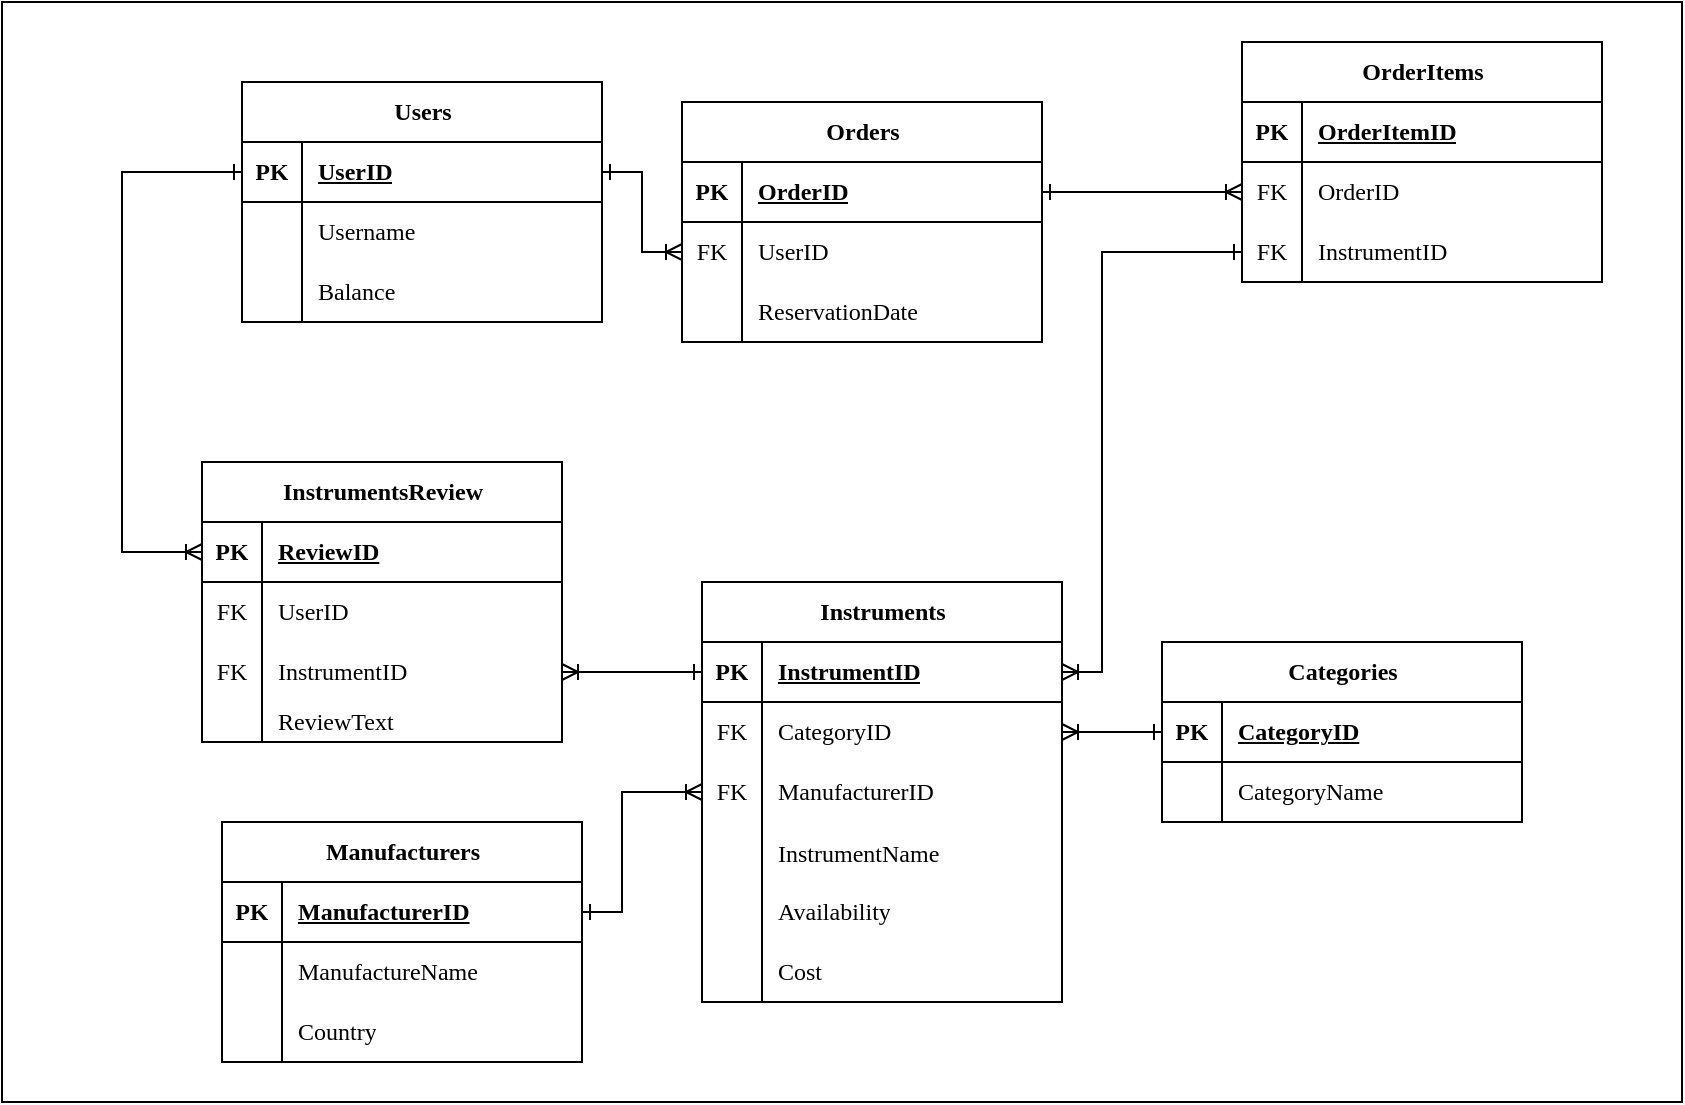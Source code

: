 <mxfile version="22.1.11" type="device">
  <diagram name="Страница — 1" id="aAhIJdW0yjVIPsO6d6AB">
    <mxGraphModel dx="2088" dy="671" grid="1" gridSize="10" guides="1" tooltips="1" connect="1" arrows="1" fold="1" page="1" pageScale="1" pageWidth="827" pageHeight="1169" math="0" shadow="0">
      <root>
        <mxCell id="0" />
        <mxCell id="1" parent="0" />
        <mxCell id="7yuKBU9Lf72KReWEukqd-169" value="" style="rounded=0;whiteSpace=wrap;html=1;fontFamily=Times New Roman;fontSize=12;fontColor=default;" vertex="1" parent="1">
          <mxGeometry x="-6" y="70" width="840" height="550" as="geometry" />
        </mxCell>
        <mxCell id="7yuKBU9Lf72KReWEukqd-12" value="InstrumentsReview" style="shape=table;startSize=30;container=1;collapsible=1;childLayout=tableLayout;fixedRows=1;rowLines=0;fontStyle=1;align=center;resizeLast=1;html=1;fontFamily=Times New Roman;" vertex="1" parent="1">
          <mxGeometry x="94" y="300" width="180" height="140" as="geometry">
            <mxRectangle x="70" y="60" width="70" height="30" as="alternateBounds" />
          </mxGeometry>
        </mxCell>
        <mxCell id="7yuKBU9Lf72KReWEukqd-13" value="" style="shape=tableRow;horizontal=0;startSize=0;swimlaneHead=0;swimlaneBody=0;fillColor=none;collapsible=0;dropTarget=0;points=[[0,0.5],[1,0.5]];portConstraint=eastwest;top=0;left=0;right=0;bottom=1;fontFamily=Times New Roman;" vertex="1" parent="7yuKBU9Lf72KReWEukqd-12">
          <mxGeometry y="30" width="180" height="30" as="geometry" />
        </mxCell>
        <mxCell id="7yuKBU9Lf72KReWEukqd-14" value="PK" style="shape=partialRectangle;connectable=0;fillColor=none;top=0;left=0;bottom=0;right=0;fontStyle=1;overflow=hidden;whiteSpace=wrap;html=1;fontFamily=Times New Roman;" vertex="1" parent="7yuKBU9Lf72KReWEukqd-13">
          <mxGeometry width="30" height="30" as="geometry">
            <mxRectangle width="30" height="30" as="alternateBounds" />
          </mxGeometry>
        </mxCell>
        <mxCell id="7yuKBU9Lf72KReWEukqd-15" value="ReviewID" style="shape=partialRectangle;connectable=0;fillColor=none;top=0;left=0;bottom=0;right=0;align=left;spacingLeft=6;fontStyle=5;overflow=hidden;whiteSpace=wrap;html=1;fontFamily=Times New Roman;" vertex="1" parent="7yuKBU9Lf72KReWEukqd-13">
          <mxGeometry x="30" width="150" height="30" as="geometry">
            <mxRectangle width="150" height="30" as="alternateBounds" />
          </mxGeometry>
        </mxCell>
        <mxCell id="7yuKBU9Lf72KReWEukqd-36" value="" style="shape=tableRow;horizontal=0;startSize=0;swimlaneHead=0;swimlaneBody=0;fillColor=none;collapsible=0;dropTarget=0;points=[[0,0.5],[1,0.5]];portConstraint=eastwest;top=0;left=0;right=0;bottom=0;fontFamily=Times New Roman;" vertex="1" parent="7yuKBU9Lf72KReWEukqd-12">
          <mxGeometry y="60" width="180" height="30" as="geometry" />
        </mxCell>
        <mxCell id="7yuKBU9Lf72KReWEukqd-37" value="FK" style="shape=partialRectangle;connectable=0;fillColor=none;top=0;left=0;bottom=0;right=0;fontStyle=0;overflow=hidden;whiteSpace=wrap;html=1;fontFamily=Times New Roman;" vertex="1" parent="7yuKBU9Lf72KReWEukqd-36">
          <mxGeometry width="30" height="30" as="geometry">
            <mxRectangle width="30" height="30" as="alternateBounds" />
          </mxGeometry>
        </mxCell>
        <mxCell id="7yuKBU9Lf72KReWEukqd-38" value="UserID" style="shape=partialRectangle;connectable=0;fillColor=none;top=0;left=0;bottom=0;right=0;align=left;spacingLeft=6;fontStyle=0;overflow=hidden;whiteSpace=wrap;html=1;fontFamily=Times New Roman;" vertex="1" parent="7yuKBU9Lf72KReWEukqd-36">
          <mxGeometry x="30" width="150" height="30" as="geometry">
            <mxRectangle width="150" height="30" as="alternateBounds" />
          </mxGeometry>
        </mxCell>
        <mxCell id="7yuKBU9Lf72KReWEukqd-42" value="" style="shape=tableRow;horizontal=0;startSize=0;swimlaneHead=0;swimlaneBody=0;fillColor=none;collapsible=0;dropTarget=0;points=[[0,0.5],[1,0.5]];portConstraint=eastwest;top=0;left=0;right=0;bottom=0;fontFamily=Times New Roman;" vertex="1" parent="7yuKBU9Lf72KReWEukqd-12">
          <mxGeometry y="90" width="180" height="30" as="geometry" />
        </mxCell>
        <mxCell id="7yuKBU9Lf72KReWEukqd-43" value="FK" style="shape=partialRectangle;connectable=0;fillColor=none;top=0;left=0;bottom=0;right=0;fontStyle=0;overflow=hidden;whiteSpace=wrap;html=1;fontFamily=Times New Roman;" vertex="1" parent="7yuKBU9Lf72KReWEukqd-42">
          <mxGeometry width="30" height="30" as="geometry">
            <mxRectangle width="30" height="30" as="alternateBounds" />
          </mxGeometry>
        </mxCell>
        <mxCell id="7yuKBU9Lf72KReWEukqd-44" value="InstrumentID" style="shape=partialRectangle;connectable=0;fillColor=none;top=0;left=0;bottom=0;right=0;align=left;spacingLeft=6;fontStyle=0;overflow=hidden;whiteSpace=wrap;html=1;fontFamily=Times New Roman;" vertex="1" parent="7yuKBU9Lf72KReWEukqd-42">
          <mxGeometry x="30" width="150" height="30" as="geometry">
            <mxRectangle width="150" height="30" as="alternateBounds" />
          </mxGeometry>
        </mxCell>
        <mxCell id="7yuKBU9Lf72KReWEukqd-16" value="" style="shape=tableRow;horizontal=0;startSize=0;swimlaneHead=0;swimlaneBody=0;fillColor=none;collapsible=0;dropTarget=0;points=[[0,0.5],[1,0.5]];portConstraint=eastwest;top=0;left=0;right=0;bottom=0;fontFamily=Times New Roman;" vertex="1" parent="7yuKBU9Lf72KReWEukqd-12">
          <mxGeometry y="120" width="180" height="20" as="geometry" />
        </mxCell>
        <mxCell id="7yuKBU9Lf72KReWEukqd-17" value="" style="shape=partialRectangle;connectable=0;fillColor=none;top=0;left=0;bottom=0;right=0;editable=1;overflow=hidden;whiteSpace=wrap;html=1;fontFamily=Times New Roman;" vertex="1" parent="7yuKBU9Lf72KReWEukqd-16">
          <mxGeometry width="30" height="20" as="geometry">
            <mxRectangle width="30" height="20" as="alternateBounds" />
          </mxGeometry>
        </mxCell>
        <mxCell id="7yuKBU9Lf72KReWEukqd-18" value="ReviewText" style="shape=partialRectangle;connectable=0;fillColor=none;top=0;left=0;bottom=0;right=0;align=left;spacingLeft=6;overflow=hidden;whiteSpace=wrap;html=1;fontFamily=Times New Roman;" vertex="1" parent="7yuKBU9Lf72KReWEukqd-16">
          <mxGeometry x="30" width="150" height="20" as="geometry">
            <mxRectangle width="150" height="20" as="alternateBounds" />
          </mxGeometry>
        </mxCell>
        <mxCell id="7yuKBU9Lf72KReWEukqd-45" value="Instruments" style="shape=table;startSize=30;container=1;collapsible=1;childLayout=tableLayout;fixedRows=1;rowLines=0;fontStyle=1;align=center;resizeLast=1;html=1;fontFamily=Times New Roman;" vertex="1" parent="1">
          <mxGeometry x="344" y="360" width="180" height="210" as="geometry" />
        </mxCell>
        <mxCell id="7yuKBU9Lf72KReWEukqd-46" value="" style="shape=tableRow;horizontal=0;startSize=0;swimlaneHead=0;swimlaneBody=0;fillColor=none;collapsible=0;dropTarget=0;points=[[0,0.5],[1,0.5]];portConstraint=eastwest;top=0;left=0;right=0;bottom=1;fontFamily=Times New Roman;" vertex="1" parent="7yuKBU9Lf72KReWEukqd-45">
          <mxGeometry y="30" width="180" height="30" as="geometry" />
        </mxCell>
        <mxCell id="7yuKBU9Lf72KReWEukqd-47" value="PK" style="shape=partialRectangle;connectable=0;fillColor=none;top=0;left=0;bottom=0;right=0;fontStyle=1;overflow=hidden;whiteSpace=wrap;html=1;fontFamily=Times New Roman;" vertex="1" parent="7yuKBU9Lf72KReWEukqd-46">
          <mxGeometry width="30" height="30" as="geometry">
            <mxRectangle width="30" height="30" as="alternateBounds" />
          </mxGeometry>
        </mxCell>
        <mxCell id="7yuKBU9Lf72KReWEukqd-48" value="InstrumentID" style="shape=partialRectangle;connectable=0;fillColor=none;top=0;left=0;bottom=0;right=0;align=left;spacingLeft=6;fontStyle=5;overflow=hidden;whiteSpace=wrap;html=1;fontFamily=Times New Roman;" vertex="1" parent="7yuKBU9Lf72KReWEukqd-46">
          <mxGeometry x="30" width="150" height="30" as="geometry">
            <mxRectangle width="150" height="30" as="alternateBounds" />
          </mxGeometry>
        </mxCell>
        <mxCell id="7yuKBU9Lf72KReWEukqd-58" value="" style="shape=tableRow;horizontal=0;startSize=0;swimlaneHead=0;swimlaneBody=0;fillColor=none;collapsible=0;dropTarget=0;points=[[0,0.5],[1,0.5]];portConstraint=eastwest;top=0;left=0;right=0;bottom=0;fontFamily=Times New Roman;" vertex="1" parent="7yuKBU9Lf72KReWEukqd-45">
          <mxGeometry y="60" width="180" height="30" as="geometry" />
        </mxCell>
        <mxCell id="7yuKBU9Lf72KReWEukqd-59" value="FK" style="shape=partialRectangle;connectable=0;fillColor=none;top=0;left=0;bottom=0;right=0;fontStyle=0;overflow=hidden;whiteSpace=wrap;html=1;fontFamily=Times New Roman;" vertex="1" parent="7yuKBU9Lf72KReWEukqd-58">
          <mxGeometry width="30" height="30" as="geometry">
            <mxRectangle width="30" height="30" as="alternateBounds" />
          </mxGeometry>
        </mxCell>
        <mxCell id="7yuKBU9Lf72KReWEukqd-60" value="CategoryID" style="shape=partialRectangle;connectable=0;fillColor=none;top=0;left=0;bottom=0;right=0;align=left;spacingLeft=6;fontStyle=0;overflow=hidden;whiteSpace=wrap;html=1;fontFamily=Times New Roman;" vertex="1" parent="7yuKBU9Lf72KReWEukqd-58">
          <mxGeometry x="30" width="150" height="30" as="geometry">
            <mxRectangle width="150" height="30" as="alternateBounds" />
          </mxGeometry>
        </mxCell>
        <mxCell id="7yuKBU9Lf72KReWEukqd-61" value="" style="shape=tableRow;horizontal=0;startSize=0;swimlaneHead=0;swimlaneBody=0;fillColor=none;collapsible=0;dropTarget=0;points=[[0,0.5],[1,0.5]];portConstraint=eastwest;top=0;left=0;right=0;bottom=0;fontFamily=Times New Roman;" vertex="1" parent="7yuKBU9Lf72KReWEukqd-45">
          <mxGeometry y="90" width="180" height="30" as="geometry" />
        </mxCell>
        <mxCell id="7yuKBU9Lf72KReWEukqd-62" value="FK" style="shape=partialRectangle;connectable=0;fillColor=none;top=0;left=0;bottom=0;right=0;fontStyle=0;overflow=hidden;whiteSpace=wrap;html=1;fontFamily=Times New Roman;" vertex="1" parent="7yuKBU9Lf72KReWEukqd-61">
          <mxGeometry width="30" height="30" as="geometry">
            <mxRectangle width="30" height="30" as="alternateBounds" />
          </mxGeometry>
        </mxCell>
        <mxCell id="7yuKBU9Lf72KReWEukqd-63" value="ManufacturerID" style="shape=partialRectangle;connectable=0;fillColor=none;top=0;left=0;bottom=0;right=0;align=left;spacingLeft=6;fontStyle=0;overflow=hidden;whiteSpace=wrap;html=1;fontFamily=Times New Roman;" vertex="1" parent="7yuKBU9Lf72KReWEukqd-61">
          <mxGeometry x="30" width="150" height="30" as="geometry">
            <mxRectangle width="150" height="30" as="alternateBounds" />
          </mxGeometry>
        </mxCell>
        <mxCell id="7yuKBU9Lf72KReWEukqd-64" value="" style="shape=tableRow;horizontal=0;startSize=0;swimlaneHead=0;swimlaneBody=0;fillColor=none;collapsible=0;dropTarget=0;points=[[0,0.5],[1,0.5]];portConstraint=eastwest;top=0;left=0;right=0;bottom=0;fontFamily=Times New Roman;" vertex="1" parent="7yuKBU9Lf72KReWEukqd-45">
          <mxGeometry y="120" width="180" height="30" as="geometry" />
        </mxCell>
        <mxCell id="7yuKBU9Lf72KReWEukqd-65" value="" style="shape=partialRectangle;connectable=0;fillColor=none;top=0;left=0;bottom=0;right=0;editable=1;overflow=hidden;fontFamily=Times New Roman;" vertex="1" parent="7yuKBU9Lf72KReWEukqd-64">
          <mxGeometry width="30" height="30" as="geometry">
            <mxRectangle width="30" height="30" as="alternateBounds" />
          </mxGeometry>
        </mxCell>
        <mxCell id="7yuKBU9Lf72KReWEukqd-66" value="InstrumentName" style="shape=partialRectangle;connectable=0;fillColor=none;top=0;left=0;bottom=0;right=0;align=left;spacingLeft=6;overflow=hidden;fontFamily=Times New Roman;" vertex="1" parent="7yuKBU9Lf72KReWEukqd-64">
          <mxGeometry x="30" width="150" height="30" as="geometry">
            <mxRectangle width="150" height="30" as="alternateBounds" />
          </mxGeometry>
        </mxCell>
        <mxCell id="7yuKBU9Lf72KReWEukqd-49" value="" style="shape=tableRow;horizontal=0;startSize=0;swimlaneHead=0;swimlaneBody=0;fillColor=none;collapsible=0;dropTarget=0;points=[[0,0.5],[1,0.5]];portConstraint=eastwest;top=0;left=0;right=0;bottom=0;fontFamily=Times New Roman;" vertex="1" parent="7yuKBU9Lf72KReWEukqd-45">
          <mxGeometry y="150" width="180" height="30" as="geometry" />
        </mxCell>
        <mxCell id="7yuKBU9Lf72KReWEukqd-50" value="" style="shape=partialRectangle;connectable=0;fillColor=none;top=0;left=0;bottom=0;right=0;editable=1;overflow=hidden;whiteSpace=wrap;html=1;fontFamily=Times New Roman;" vertex="1" parent="7yuKBU9Lf72KReWEukqd-49">
          <mxGeometry width="30" height="30" as="geometry">
            <mxRectangle width="30" height="30" as="alternateBounds" />
          </mxGeometry>
        </mxCell>
        <mxCell id="7yuKBU9Lf72KReWEukqd-51" value="Availability" style="shape=partialRectangle;connectable=0;fillColor=none;top=0;left=0;bottom=0;right=0;align=left;spacingLeft=6;overflow=hidden;whiteSpace=wrap;html=1;fontFamily=Times New Roman;" vertex="1" parent="7yuKBU9Lf72KReWEukqd-49">
          <mxGeometry x="30" width="150" height="30" as="geometry">
            <mxRectangle width="150" height="30" as="alternateBounds" />
          </mxGeometry>
        </mxCell>
        <mxCell id="7yuKBU9Lf72KReWEukqd-52" value="" style="shape=tableRow;horizontal=0;startSize=0;swimlaneHead=0;swimlaneBody=0;fillColor=none;collapsible=0;dropTarget=0;points=[[0,0.5],[1,0.5]];portConstraint=eastwest;top=0;left=0;right=0;bottom=0;fontFamily=Times New Roman;" vertex="1" parent="7yuKBU9Lf72KReWEukqd-45">
          <mxGeometry y="180" width="180" height="30" as="geometry" />
        </mxCell>
        <mxCell id="7yuKBU9Lf72KReWEukqd-53" value="" style="shape=partialRectangle;connectable=0;fillColor=none;top=0;left=0;bottom=0;right=0;editable=1;overflow=hidden;whiteSpace=wrap;html=1;fontFamily=Times New Roman;" vertex="1" parent="7yuKBU9Lf72KReWEukqd-52">
          <mxGeometry width="30" height="30" as="geometry">
            <mxRectangle width="30" height="30" as="alternateBounds" />
          </mxGeometry>
        </mxCell>
        <mxCell id="7yuKBU9Lf72KReWEukqd-54" value="Cost" style="shape=partialRectangle;connectable=0;fillColor=none;top=0;left=0;bottom=0;right=0;align=left;spacingLeft=6;overflow=hidden;whiteSpace=wrap;html=1;fontFamily=Times New Roman;" vertex="1" parent="7yuKBU9Lf72KReWEukqd-52">
          <mxGeometry x="30" width="150" height="30" as="geometry">
            <mxRectangle width="150" height="30" as="alternateBounds" />
          </mxGeometry>
        </mxCell>
        <mxCell id="7yuKBU9Lf72KReWEukqd-67" value="Manufacturers" style="shape=table;startSize=30;container=1;collapsible=1;childLayout=tableLayout;fixedRows=1;rowLines=0;fontStyle=1;align=center;resizeLast=1;html=1;fontFamily=Times New Roman;" vertex="1" parent="1">
          <mxGeometry x="104" y="480" width="180" height="120" as="geometry" />
        </mxCell>
        <mxCell id="7yuKBU9Lf72KReWEukqd-68" value="" style="shape=tableRow;horizontal=0;startSize=0;swimlaneHead=0;swimlaneBody=0;fillColor=none;collapsible=0;dropTarget=0;points=[[0,0.5],[1,0.5]];portConstraint=eastwest;top=0;left=0;right=0;bottom=1;fontFamily=Times New Roman;" vertex="1" parent="7yuKBU9Lf72KReWEukqd-67">
          <mxGeometry y="30" width="180" height="30" as="geometry" />
        </mxCell>
        <mxCell id="7yuKBU9Lf72KReWEukqd-69" value="PK" style="shape=partialRectangle;connectable=0;fillColor=none;top=0;left=0;bottom=0;right=0;fontStyle=1;overflow=hidden;whiteSpace=wrap;html=1;fontFamily=Times New Roman;" vertex="1" parent="7yuKBU9Lf72KReWEukqd-68">
          <mxGeometry width="30" height="30" as="geometry">
            <mxRectangle width="30" height="30" as="alternateBounds" />
          </mxGeometry>
        </mxCell>
        <mxCell id="7yuKBU9Lf72KReWEukqd-70" value="ManufacturerID" style="shape=partialRectangle;connectable=0;fillColor=none;top=0;left=0;bottom=0;right=0;align=left;spacingLeft=6;fontStyle=5;overflow=hidden;whiteSpace=wrap;html=1;fontFamily=Times New Roman;" vertex="1" parent="7yuKBU9Lf72KReWEukqd-68">
          <mxGeometry x="30" width="150" height="30" as="geometry">
            <mxRectangle width="150" height="30" as="alternateBounds" />
          </mxGeometry>
        </mxCell>
        <mxCell id="7yuKBU9Lf72KReWEukqd-71" value="" style="shape=tableRow;horizontal=0;startSize=0;swimlaneHead=0;swimlaneBody=0;fillColor=none;collapsible=0;dropTarget=0;points=[[0,0.5],[1,0.5]];portConstraint=eastwest;top=0;left=0;right=0;bottom=0;fontFamily=Times New Roman;" vertex="1" parent="7yuKBU9Lf72KReWEukqd-67">
          <mxGeometry y="60" width="180" height="30" as="geometry" />
        </mxCell>
        <mxCell id="7yuKBU9Lf72KReWEukqd-72" value="" style="shape=partialRectangle;connectable=0;fillColor=none;top=0;left=0;bottom=0;right=0;editable=1;overflow=hidden;whiteSpace=wrap;html=1;fontFamily=Times New Roman;" vertex="1" parent="7yuKBU9Lf72KReWEukqd-71">
          <mxGeometry width="30" height="30" as="geometry">
            <mxRectangle width="30" height="30" as="alternateBounds" />
          </mxGeometry>
        </mxCell>
        <mxCell id="7yuKBU9Lf72KReWEukqd-73" value="ManufactureName" style="shape=partialRectangle;connectable=0;fillColor=none;top=0;left=0;bottom=0;right=0;align=left;spacingLeft=6;overflow=hidden;whiteSpace=wrap;html=1;fontFamily=Times New Roman;" vertex="1" parent="7yuKBU9Lf72KReWEukqd-71">
          <mxGeometry x="30" width="150" height="30" as="geometry">
            <mxRectangle width="150" height="30" as="alternateBounds" />
          </mxGeometry>
        </mxCell>
        <mxCell id="7yuKBU9Lf72KReWEukqd-74" value="" style="shape=tableRow;horizontal=0;startSize=0;swimlaneHead=0;swimlaneBody=0;fillColor=none;collapsible=0;dropTarget=0;points=[[0,0.5],[1,0.5]];portConstraint=eastwest;top=0;left=0;right=0;bottom=0;fontFamily=Times New Roman;" vertex="1" parent="7yuKBU9Lf72KReWEukqd-67">
          <mxGeometry y="90" width="180" height="30" as="geometry" />
        </mxCell>
        <mxCell id="7yuKBU9Lf72KReWEukqd-75" value="" style="shape=partialRectangle;connectable=0;fillColor=none;top=0;left=0;bottom=0;right=0;editable=1;overflow=hidden;whiteSpace=wrap;html=1;fontFamily=Times New Roman;" vertex="1" parent="7yuKBU9Lf72KReWEukqd-74">
          <mxGeometry width="30" height="30" as="geometry">
            <mxRectangle width="30" height="30" as="alternateBounds" />
          </mxGeometry>
        </mxCell>
        <mxCell id="7yuKBU9Lf72KReWEukqd-76" value="Country" style="shape=partialRectangle;connectable=0;fillColor=none;top=0;left=0;bottom=0;right=0;align=left;spacingLeft=6;overflow=hidden;whiteSpace=wrap;html=1;fontFamily=Times New Roman;" vertex="1" parent="7yuKBU9Lf72KReWEukqd-74">
          <mxGeometry x="30" width="150" height="30" as="geometry">
            <mxRectangle width="150" height="30" as="alternateBounds" />
          </mxGeometry>
        </mxCell>
        <mxCell id="7yuKBU9Lf72KReWEukqd-93" value="Categories" style="shape=table;startSize=30;container=1;collapsible=1;childLayout=tableLayout;fixedRows=1;rowLines=0;fontStyle=1;align=center;resizeLast=1;html=1;fontFamily=Times New Roman;" vertex="1" parent="1">
          <mxGeometry x="574" y="390" width="180" height="90" as="geometry" />
        </mxCell>
        <mxCell id="7yuKBU9Lf72KReWEukqd-94" value="" style="shape=tableRow;horizontal=0;startSize=0;swimlaneHead=0;swimlaneBody=0;fillColor=none;collapsible=0;dropTarget=0;points=[[0,0.5],[1,0.5]];portConstraint=eastwest;top=0;left=0;right=0;bottom=1;fontFamily=Times New Roman;" vertex="1" parent="7yuKBU9Lf72KReWEukqd-93">
          <mxGeometry y="30" width="180" height="30" as="geometry" />
        </mxCell>
        <mxCell id="7yuKBU9Lf72KReWEukqd-95" value="PK" style="shape=partialRectangle;connectable=0;fillColor=none;top=0;left=0;bottom=0;right=0;fontStyle=1;overflow=hidden;whiteSpace=wrap;html=1;fontFamily=Times New Roman;" vertex="1" parent="7yuKBU9Lf72KReWEukqd-94">
          <mxGeometry width="30" height="30" as="geometry">
            <mxRectangle width="30" height="30" as="alternateBounds" />
          </mxGeometry>
        </mxCell>
        <mxCell id="7yuKBU9Lf72KReWEukqd-96" value="CategoryID" style="shape=partialRectangle;connectable=0;fillColor=none;top=0;left=0;bottom=0;right=0;align=left;spacingLeft=6;fontStyle=5;overflow=hidden;whiteSpace=wrap;html=1;fontFamily=Times New Roman;" vertex="1" parent="7yuKBU9Lf72KReWEukqd-94">
          <mxGeometry x="30" width="150" height="30" as="geometry">
            <mxRectangle width="150" height="30" as="alternateBounds" />
          </mxGeometry>
        </mxCell>
        <mxCell id="7yuKBU9Lf72KReWEukqd-97" value="" style="shape=tableRow;horizontal=0;startSize=0;swimlaneHead=0;swimlaneBody=0;fillColor=none;collapsible=0;dropTarget=0;points=[[0,0.5],[1,0.5]];portConstraint=eastwest;top=0;left=0;right=0;bottom=0;fontFamily=Times New Roman;" vertex="1" parent="7yuKBU9Lf72KReWEukqd-93">
          <mxGeometry y="60" width="180" height="30" as="geometry" />
        </mxCell>
        <mxCell id="7yuKBU9Lf72KReWEukqd-98" value="" style="shape=partialRectangle;connectable=0;fillColor=none;top=0;left=0;bottom=0;right=0;editable=1;overflow=hidden;whiteSpace=wrap;html=1;fontFamily=Times New Roman;" vertex="1" parent="7yuKBU9Lf72KReWEukqd-97">
          <mxGeometry width="30" height="30" as="geometry">
            <mxRectangle width="30" height="30" as="alternateBounds" />
          </mxGeometry>
        </mxCell>
        <mxCell id="7yuKBU9Lf72KReWEukqd-99" value="CategoryName" style="shape=partialRectangle;connectable=0;fillColor=none;top=0;left=0;bottom=0;right=0;align=left;spacingLeft=6;overflow=hidden;whiteSpace=wrap;html=1;fontFamily=Times New Roman;" vertex="1" parent="7yuKBU9Lf72KReWEukqd-97">
          <mxGeometry x="30" width="150" height="30" as="geometry">
            <mxRectangle width="150" height="30" as="alternateBounds" />
          </mxGeometry>
        </mxCell>
        <mxCell id="7yuKBU9Lf72KReWEukqd-108" value="Users" style="shape=table;startSize=30;container=1;collapsible=1;childLayout=tableLayout;fixedRows=1;rowLines=0;fontStyle=1;align=center;resizeLast=1;html=1;fontFamily=Times New Roman;" vertex="1" parent="1">
          <mxGeometry x="114" y="110" width="180" height="120" as="geometry" />
        </mxCell>
        <mxCell id="7yuKBU9Lf72KReWEukqd-109" value="" style="shape=tableRow;horizontal=0;startSize=0;swimlaneHead=0;swimlaneBody=0;fillColor=none;collapsible=0;dropTarget=0;points=[[0,0.5],[1,0.5]];portConstraint=eastwest;top=0;left=0;right=0;bottom=1;fontFamily=Times New Roman;" vertex="1" parent="7yuKBU9Lf72KReWEukqd-108">
          <mxGeometry y="30" width="180" height="30" as="geometry" />
        </mxCell>
        <mxCell id="7yuKBU9Lf72KReWEukqd-110" value="PK" style="shape=partialRectangle;connectable=0;fillColor=none;top=0;left=0;bottom=0;right=0;fontStyle=1;overflow=hidden;whiteSpace=wrap;html=1;fontFamily=Times New Roman;" vertex="1" parent="7yuKBU9Lf72KReWEukqd-109">
          <mxGeometry width="30" height="30" as="geometry">
            <mxRectangle width="30" height="30" as="alternateBounds" />
          </mxGeometry>
        </mxCell>
        <mxCell id="7yuKBU9Lf72KReWEukqd-111" value="UserID" style="shape=partialRectangle;connectable=0;fillColor=none;top=0;left=0;bottom=0;right=0;align=left;spacingLeft=6;fontStyle=5;overflow=hidden;whiteSpace=wrap;html=1;fontFamily=Times New Roman;" vertex="1" parent="7yuKBU9Lf72KReWEukqd-109">
          <mxGeometry x="30" width="150" height="30" as="geometry">
            <mxRectangle width="150" height="30" as="alternateBounds" />
          </mxGeometry>
        </mxCell>
        <mxCell id="7yuKBU9Lf72KReWEukqd-112" value="" style="shape=tableRow;horizontal=0;startSize=0;swimlaneHead=0;swimlaneBody=0;fillColor=none;collapsible=0;dropTarget=0;points=[[0,0.5],[1,0.5]];portConstraint=eastwest;top=0;left=0;right=0;bottom=0;fontFamily=Times New Roman;" vertex="1" parent="7yuKBU9Lf72KReWEukqd-108">
          <mxGeometry y="60" width="180" height="30" as="geometry" />
        </mxCell>
        <mxCell id="7yuKBU9Lf72KReWEukqd-113" value="" style="shape=partialRectangle;connectable=0;fillColor=none;top=0;left=0;bottom=0;right=0;editable=1;overflow=hidden;whiteSpace=wrap;html=1;fontFamily=Times New Roman;" vertex="1" parent="7yuKBU9Lf72KReWEukqd-112">
          <mxGeometry width="30" height="30" as="geometry">
            <mxRectangle width="30" height="30" as="alternateBounds" />
          </mxGeometry>
        </mxCell>
        <mxCell id="7yuKBU9Lf72KReWEukqd-114" value="Username" style="shape=partialRectangle;connectable=0;fillColor=none;top=0;left=0;bottom=0;right=0;align=left;spacingLeft=6;overflow=hidden;whiteSpace=wrap;html=1;fontFamily=Times New Roman;" vertex="1" parent="7yuKBU9Lf72KReWEukqd-112">
          <mxGeometry x="30" width="150" height="30" as="geometry">
            <mxRectangle width="150" height="30" as="alternateBounds" />
          </mxGeometry>
        </mxCell>
        <mxCell id="7yuKBU9Lf72KReWEukqd-115" value="" style="shape=tableRow;horizontal=0;startSize=0;swimlaneHead=0;swimlaneBody=0;fillColor=none;collapsible=0;dropTarget=0;points=[[0,0.5],[1,0.5]];portConstraint=eastwest;top=0;left=0;right=0;bottom=0;fontFamily=Times New Roman;" vertex="1" parent="7yuKBU9Lf72KReWEukqd-108">
          <mxGeometry y="90" width="180" height="30" as="geometry" />
        </mxCell>
        <mxCell id="7yuKBU9Lf72KReWEukqd-116" value="" style="shape=partialRectangle;connectable=0;fillColor=none;top=0;left=0;bottom=0;right=0;editable=1;overflow=hidden;whiteSpace=wrap;html=1;fontFamily=Times New Roman;" vertex="1" parent="7yuKBU9Lf72KReWEukqd-115">
          <mxGeometry width="30" height="30" as="geometry">
            <mxRectangle width="30" height="30" as="alternateBounds" />
          </mxGeometry>
        </mxCell>
        <mxCell id="7yuKBU9Lf72KReWEukqd-117" value="Balance" style="shape=partialRectangle;connectable=0;fillColor=none;top=0;left=0;bottom=0;right=0;align=left;spacingLeft=6;overflow=hidden;whiteSpace=wrap;html=1;fontFamily=Times New Roman;" vertex="1" parent="7yuKBU9Lf72KReWEukqd-115">
          <mxGeometry x="30" width="150" height="30" as="geometry">
            <mxRectangle width="150" height="30" as="alternateBounds" />
          </mxGeometry>
        </mxCell>
        <mxCell id="7yuKBU9Lf72KReWEukqd-121" value="Orders" style="shape=table;startSize=30;container=1;collapsible=1;childLayout=tableLayout;fixedRows=1;rowLines=0;fontStyle=1;align=center;resizeLast=1;html=1;fontFamily=Times New Roman;" vertex="1" parent="1">
          <mxGeometry x="334" y="120" width="180" height="120" as="geometry" />
        </mxCell>
        <mxCell id="7yuKBU9Lf72KReWEukqd-122" value="" style="shape=tableRow;horizontal=0;startSize=0;swimlaneHead=0;swimlaneBody=0;fillColor=none;collapsible=0;dropTarget=0;points=[[0,0.5],[1,0.5]];portConstraint=eastwest;top=0;left=0;right=0;bottom=1;fontFamily=Times New Roman;" vertex="1" parent="7yuKBU9Lf72KReWEukqd-121">
          <mxGeometry y="30" width="180" height="30" as="geometry" />
        </mxCell>
        <mxCell id="7yuKBU9Lf72KReWEukqd-123" value="PK" style="shape=partialRectangle;connectable=0;fillColor=none;top=0;left=0;bottom=0;right=0;fontStyle=1;overflow=hidden;whiteSpace=wrap;html=1;fontFamily=Times New Roman;" vertex="1" parent="7yuKBU9Lf72KReWEukqd-122">
          <mxGeometry width="30" height="30" as="geometry">
            <mxRectangle width="30" height="30" as="alternateBounds" />
          </mxGeometry>
        </mxCell>
        <mxCell id="7yuKBU9Lf72KReWEukqd-124" value="OrderID" style="shape=partialRectangle;connectable=0;fillColor=none;top=0;left=0;bottom=0;right=0;align=left;spacingLeft=6;fontStyle=5;overflow=hidden;whiteSpace=wrap;html=1;fontFamily=Times New Roman;" vertex="1" parent="7yuKBU9Lf72KReWEukqd-122">
          <mxGeometry x="30" width="150" height="30" as="geometry">
            <mxRectangle width="150" height="30" as="alternateBounds" />
          </mxGeometry>
        </mxCell>
        <mxCell id="7yuKBU9Lf72KReWEukqd-134" value="" style="shape=tableRow;horizontal=0;startSize=0;swimlaneHead=0;swimlaneBody=0;fillColor=none;collapsible=0;dropTarget=0;points=[[0,0.5],[1,0.5]];portConstraint=eastwest;top=0;left=0;right=0;bottom=0;fontFamily=Times New Roman;" vertex="1" parent="7yuKBU9Lf72KReWEukqd-121">
          <mxGeometry y="60" width="180" height="30" as="geometry" />
        </mxCell>
        <mxCell id="7yuKBU9Lf72KReWEukqd-135" value="FK" style="shape=partialRectangle;connectable=0;fillColor=none;top=0;left=0;bottom=0;right=0;fontStyle=0;overflow=hidden;whiteSpace=wrap;html=1;fontFamily=Times New Roman;" vertex="1" parent="7yuKBU9Lf72KReWEukqd-134">
          <mxGeometry width="30" height="30" as="geometry">
            <mxRectangle width="30" height="30" as="alternateBounds" />
          </mxGeometry>
        </mxCell>
        <mxCell id="7yuKBU9Lf72KReWEukqd-136" value="UserID" style="shape=partialRectangle;connectable=0;fillColor=none;top=0;left=0;bottom=0;right=0;align=left;spacingLeft=6;fontStyle=0;overflow=hidden;whiteSpace=wrap;html=1;fontFamily=Times New Roman;" vertex="1" parent="7yuKBU9Lf72KReWEukqd-134">
          <mxGeometry x="30" width="150" height="30" as="geometry">
            <mxRectangle width="150" height="30" as="alternateBounds" />
          </mxGeometry>
        </mxCell>
        <mxCell id="7yuKBU9Lf72KReWEukqd-125" value="" style="shape=tableRow;horizontal=0;startSize=0;swimlaneHead=0;swimlaneBody=0;fillColor=none;collapsible=0;dropTarget=0;points=[[0,0.5],[1,0.5]];portConstraint=eastwest;top=0;left=0;right=0;bottom=0;fontFamily=Times New Roman;" vertex="1" parent="7yuKBU9Lf72KReWEukqd-121">
          <mxGeometry y="90" width="180" height="30" as="geometry" />
        </mxCell>
        <mxCell id="7yuKBU9Lf72KReWEukqd-126" value="" style="shape=partialRectangle;connectable=0;fillColor=none;top=0;left=0;bottom=0;right=0;editable=1;overflow=hidden;whiteSpace=wrap;html=1;fontFamily=Times New Roman;" vertex="1" parent="7yuKBU9Lf72KReWEukqd-125">
          <mxGeometry width="30" height="30" as="geometry">
            <mxRectangle width="30" height="30" as="alternateBounds" />
          </mxGeometry>
        </mxCell>
        <mxCell id="7yuKBU9Lf72KReWEukqd-127" value="ReservationDate" style="shape=partialRectangle;connectable=0;fillColor=none;top=0;left=0;bottom=0;right=0;align=left;spacingLeft=6;overflow=hidden;whiteSpace=wrap;html=1;fontFamily=Times New Roman;" vertex="1" parent="7yuKBU9Lf72KReWEukqd-125">
          <mxGeometry x="30" width="150" height="30" as="geometry">
            <mxRectangle width="150" height="30" as="alternateBounds" />
          </mxGeometry>
        </mxCell>
        <mxCell id="7yuKBU9Lf72KReWEukqd-137" value="OrderItems" style="shape=table;startSize=30;container=1;collapsible=1;childLayout=tableLayout;fixedRows=1;rowLines=0;fontStyle=1;align=center;resizeLast=1;html=1;fontFamily=Times New Roman;" vertex="1" parent="1">
          <mxGeometry x="614" y="90" width="180" height="120" as="geometry" />
        </mxCell>
        <mxCell id="7yuKBU9Lf72KReWEukqd-138" value="" style="shape=tableRow;horizontal=0;startSize=0;swimlaneHead=0;swimlaneBody=0;fillColor=none;collapsible=0;dropTarget=0;points=[[0,0.5],[1,0.5]];portConstraint=eastwest;top=0;left=0;right=0;bottom=1;fontFamily=Times New Roman;" vertex="1" parent="7yuKBU9Lf72KReWEukqd-137">
          <mxGeometry y="30" width="180" height="30" as="geometry" />
        </mxCell>
        <mxCell id="7yuKBU9Lf72KReWEukqd-139" value="PK" style="shape=partialRectangle;connectable=0;fillColor=none;top=0;left=0;bottom=0;right=0;fontStyle=1;overflow=hidden;whiteSpace=wrap;html=1;fontFamily=Times New Roman;" vertex="1" parent="7yuKBU9Lf72KReWEukqd-138">
          <mxGeometry width="30" height="30" as="geometry">
            <mxRectangle width="30" height="30" as="alternateBounds" />
          </mxGeometry>
        </mxCell>
        <mxCell id="7yuKBU9Lf72KReWEukqd-140" value="OrderItemID" style="shape=partialRectangle;connectable=0;fillColor=none;top=0;left=0;bottom=0;right=0;align=left;spacingLeft=6;fontStyle=5;overflow=hidden;whiteSpace=wrap;html=1;fontFamily=Times New Roman;" vertex="1" parent="7yuKBU9Lf72KReWEukqd-138">
          <mxGeometry x="30" width="150" height="30" as="geometry">
            <mxRectangle width="150" height="30" as="alternateBounds" />
          </mxGeometry>
        </mxCell>
        <mxCell id="7yuKBU9Lf72KReWEukqd-141" value="" style="shape=tableRow;horizontal=0;startSize=0;swimlaneHead=0;swimlaneBody=0;fillColor=none;collapsible=0;dropTarget=0;points=[[0,0.5],[1,0.5]];portConstraint=eastwest;top=0;left=0;right=0;bottom=0;fontFamily=Times New Roman;" vertex="1" parent="7yuKBU9Lf72KReWEukqd-137">
          <mxGeometry y="60" width="180" height="30" as="geometry" />
        </mxCell>
        <mxCell id="7yuKBU9Lf72KReWEukqd-142" value="FK" style="shape=partialRectangle;connectable=0;fillColor=none;top=0;left=0;bottom=0;right=0;fontStyle=0;overflow=hidden;whiteSpace=wrap;html=1;fontFamily=Times New Roman;" vertex="1" parent="7yuKBU9Lf72KReWEukqd-141">
          <mxGeometry width="30" height="30" as="geometry">
            <mxRectangle width="30" height="30" as="alternateBounds" />
          </mxGeometry>
        </mxCell>
        <mxCell id="7yuKBU9Lf72KReWEukqd-143" value="OrderID" style="shape=partialRectangle;connectable=0;fillColor=none;top=0;left=0;bottom=0;right=0;align=left;spacingLeft=6;fontStyle=0;overflow=hidden;whiteSpace=wrap;html=1;fontFamily=Times New Roman;" vertex="1" parent="7yuKBU9Lf72KReWEukqd-141">
          <mxGeometry x="30" width="150" height="30" as="geometry">
            <mxRectangle width="150" height="30" as="alternateBounds" />
          </mxGeometry>
        </mxCell>
        <mxCell id="7yuKBU9Lf72KReWEukqd-148" value="" style="shape=tableRow;horizontal=0;startSize=0;swimlaneHead=0;swimlaneBody=0;fillColor=none;collapsible=0;dropTarget=0;points=[[0,0.5],[1,0.5]];portConstraint=eastwest;top=0;left=0;right=0;bottom=0;fontFamily=Times New Roman;" vertex="1" parent="7yuKBU9Lf72KReWEukqd-137">
          <mxGeometry y="90" width="180" height="30" as="geometry" />
        </mxCell>
        <mxCell id="7yuKBU9Lf72KReWEukqd-149" value="FK" style="shape=partialRectangle;connectable=0;fillColor=none;top=0;left=0;bottom=0;right=0;fontStyle=0;overflow=hidden;whiteSpace=wrap;html=1;fontFamily=Times New Roman;" vertex="1" parent="7yuKBU9Lf72KReWEukqd-148">
          <mxGeometry width="30" height="30" as="geometry">
            <mxRectangle width="30" height="30" as="alternateBounds" />
          </mxGeometry>
        </mxCell>
        <mxCell id="7yuKBU9Lf72KReWEukqd-150" value="InstrumentID" style="shape=partialRectangle;connectable=0;fillColor=none;top=0;left=0;bottom=0;right=0;align=left;spacingLeft=6;fontStyle=0;overflow=hidden;whiteSpace=wrap;html=1;fontFamily=Times New Roman;" vertex="1" parent="7yuKBU9Lf72KReWEukqd-148">
          <mxGeometry x="30" width="150" height="30" as="geometry">
            <mxRectangle width="150" height="30" as="alternateBounds" />
          </mxGeometry>
        </mxCell>
        <mxCell id="7yuKBU9Lf72KReWEukqd-160" value="" style="edgeStyle=elbowEdgeStyle;fontSize=12;html=1;endArrow=ERoneToMany;rounded=0;exitX=0;exitY=0.5;exitDx=0;exitDy=0;startArrow=ERone;startFill=0;entryX=1;entryY=0.5;entryDx=0;entryDy=0;fontFamily=Times New Roman;" edge="1" parent="1" source="7yuKBU9Lf72KReWEukqd-46" target="7yuKBU9Lf72KReWEukqd-42">
          <mxGeometry width="100" height="100" relative="1" as="geometry">
            <mxPoint x="-106" y="390" as="sourcePoint" />
            <mxPoint x="114" y="375" as="targetPoint" />
            <Array as="points">
              <mxPoint x="304" y="400" />
            </Array>
          </mxGeometry>
        </mxCell>
        <mxCell id="7yuKBU9Lf72KReWEukqd-161" value="" style="edgeStyle=elbowEdgeStyle;fontSize=12;html=1;endArrow=ERoneToMany;rounded=0;exitX=0;exitY=0.5;exitDx=0;exitDy=0;startArrow=ERone;startFill=0;entryX=0;entryY=0.5;entryDx=0;entryDy=0;fontFamily=Times New Roman;" edge="1" parent="1" source="7yuKBU9Lf72KReWEukqd-109" target="7yuKBU9Lf72KReWEukqd-13">
          <mxGeometry width="100" height="100" relative="1" as="geometry">
            <mxPoint x="74" y="160" as="sourcePoint" />
            <mxPoint x="54" y="370" as="targetPoint" />
            <Array as="points">
              <mxPoint x="54" y="285" />
            </Array>
          </mxGeometry>
        </mxCell>
        <mxCell id="7yuKBU9Lf72KReWEukqd-162" style="edgeStyle=elbowEdgeStyle;shape=connector;rounded=0;orthogonalLoop=1;jettySize=auto;html=1;exitX=0;exitY=0.5;exitDx=0;exitDy=0;entryX=1;entryY=0.5;entryDx=0;entryDy=0;labelBackgroundColor=default;strokeColor=default;align=center;verticalAlign=middle;fontFamily=Times New Roman;fontSize=12;fontColor=default;startArrow=ERone;startFill=0;endArrow=ERoneToMany;" edge="1" parent="1" source="7yuKBU9Lf72KReWEukqd-94" target="7yuKBU9Lf72KReWEukqd-58">
          <mxGeometry relative="1" as="geometry" />
        </mxCell>
        <mxCell id="7yuKBU9Lf72KReWEukqd-163" style="edgeStyle=elbowEdgeStyle;shape=connector;rounded=0;orthogonalLoop=1;jettySize=auto;html=1;labelBackgroundColor=default;strokeColor=default;align=center;verticalAlign=middle;fontFamily=Times New Roman;fontSize=12;fontColor=default;startArrow=ERone;startFill=0;endArrow=ERoneToMany;entryX=0;entryY=0.5;entryDx=0;entryDy=0;exitX=1;exitY=0.5;exitDx=0;exitDy=0;" edge="1" parent="1" source="7yuKBU9Lf72KReWEukqd-68" target="7yuKBU9Lf72KReWEukqd-61">
          <mxGeometry relative="1" as="geometry">
            <mxPoint x="-186" y="380" as="targetPoint" />
            <Array as="points">
              <mxPoint x="304" y="500" />
            </Array>
          </mxGeometry>
        </mxCell>
        <mxCell id="7yuKBU9Lf72KReWEukqd-165" style="edgeStyle=elbowEdgeStyle;shape=connector;rounded=0;orthogonalLoop=1;jettySize=auto;html=1;exitX=1;exitY=0.5;exitDx=0;exitDy=0;entryX=0;entryY=0.5;entryDx=0;entryDy=0;labelBackgroundColor=default;strokeColor=default;align=center;verticalAlign=middle;fontFamily=Times New Roman;fontSize=12;fontColor=default;startArrow=ERone;startFill=0;endArrow=ERoneToMany;" edge="1" parent="1" source="7yuKBU9Lf72KReWEukqd-109" target="7yuKBU9Lf72KReWEukqd-134">
          <mxGeometry relative="1" as="geometry" />
        </mxCell>
        <mxCell id="7yuKBU9Lf72KReWEukqd-166" style="edgeStyle=elbowEdgeStyle;shape=connector;rounded=0;orthogonalLoop=1;jettySize=auto;html=1;labelBackgroundColor=default;strokeColor=default;align=center;verticalAlign=middle;fontFamily=Times New Roman;fontSize=12;fontColor=default;startArrow=ERone;startFill=0;endArrow=ERoneToMany;exitX=1;exitY=0.5;exitDx=0;exitDy=0;entryX=0;entryY=0.5;entryDx=0;entryDy=0;" edge="1" parent="1" source="7yuKBU9Lf72KReWEukqd-122" target="7yuKBU9Lf72KReWEukqd-141">
          <mxGeometry relative="1" as="geometry">
            <mxPoint x="651" y="350" as="targetPoint" />
            <mxPoint x="561" y="175" as="sourcePoint" />
            <Array as="points">
              <mxPoint x="594" y="175" />
            </Array>
          </mxGeometry>
        </mxCell>
        <mxCell id="7yuKBU9Lf72KReWEukqd-168" style="edgeStyle=elbowEdgeStyle;shape=connector;rounded=0;orthogonalLoop=1;jettySize=auto;html=1;exitX=0;exitY=0.5;exitDx=0;exitDy=0;entryX=1;entryY=0.5;entryDx=0;entryDy=0;labelBackgroundColor=default;strokeColor=default;align=center;verticalAlign=middle;fontFamily=Times New Roman;fontSize=12;fontColor=default;startArrow=ERone;startFill=0;endArrow=ERoneToMany;" edge="1" parent="1" source="7yuKBU9Lf72KReWEukqd-148" target="7yuKBU9Lf72KReWEukqd-46">
          <mxGeometry relative="1" as="geometry">
            <Array as="points">
              <mxPoint x="544" y="320" />
            </Array>
          </mxGeometry>
        </mxCell>
      </root>
    </mxGraphModel>
  </diagram>
</mxfile>
